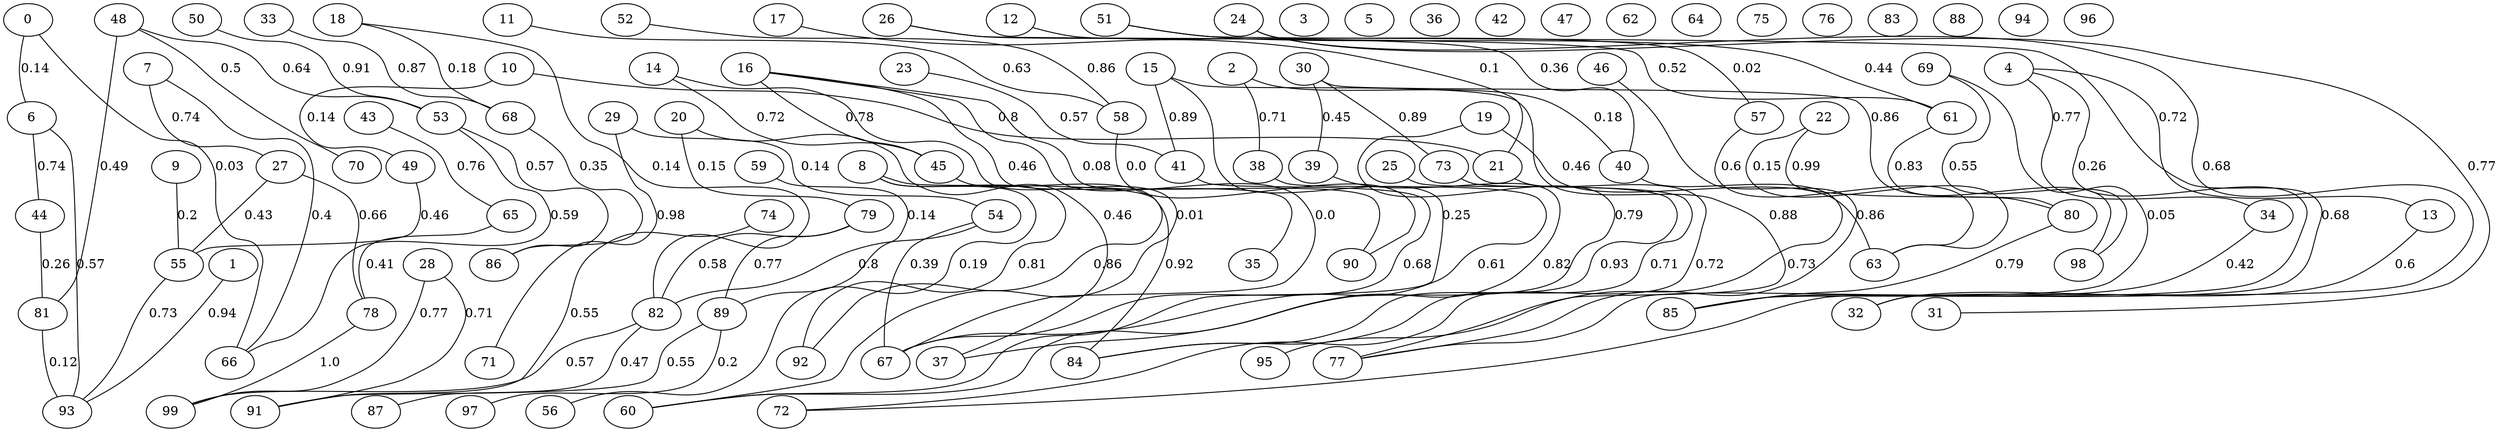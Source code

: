 strict graph  {
0;
1;
2;
3;
4;
5;
6;
7;
8;
9;
10;
11;
12;
13;
14;
15;
16;
17;
18;
19;
20;
21;
22;
23;
24;
25;
26;
27;
28;
29;
30;
31;
32;
33;
34;
35;
36;
37;
38;
39;
40;
41;
42;
43;
44;
45;
46;
47;
48;
49;
50;
51;
52;
53;
54;
55;
56;
57;
58;
59;
60;
61;
62;
63;
64;
65;
66;
67;
68;
69;
70;
71;
72;
73;
74;
75;
76;
77;
78;
79;
80;
81;
82;
83;
84;
85;
86;
87;
88;
89;
90;
91;
92;
93;
94;
95;
96;
97;
98;
99;
0 -- 6  [label="0.14", weight="0.1378843865479209"];
0 -- 66  [label="0.03", weight="0.030402091578684787"];
1 -- 93  [label="0.94", weight="0.9366289747610614"];
2 -- 38  [label="0.71", weight="0.71330798165551"];
2 -- 40  [label="0.18", weight="0.18493350172564538"];
4 -- 13  [label="0.72", weight="0.7217814061840847"];
4 -- 34  [label="0.77", weight="0.7728221898221701"];
4 -- 85  [label="0.26", weight="0.26161666779282833"];
6 -- 44  [label="0.74", weight="0.7407718098927929"];
6 -- 93  [label="0.57", weight="0.5658189659100995"];
7 -- 27  [label="0.74", weight="0.7369459572358439"];
7 -- 66  [label="0.4", weight="0.3976691571388562"];
8 -- 56  [label="0.19", weight="0.19406560418863772"];
8 -- 84  [label="0.92", weight="0.9247331419721241"];
8 -- 92  [label="0.81", weight="0.8132236558228365"];
9 -- 55  [label="0.2", weight="0.2001893723319419"];
10 -- 21  [label="0.8", weight="0.7963270455118833"];
10 -- 49  [label="0.14", weight="0.13626878585403235"];
11 -- 58  [label="0.63", weight="0.633773367637679"];
12 -- 57  [label="0.02", weight="0.018005983593660124"];
13 -- 32  [label="0.6", weight="0.5982545686883132"];
14 -- 45  [label="0.72", weight="0.7249512813837337"];
14 -- 60  [label="0.01", weight="0.008850348653239859"];
15 -- 41  [label="0.89", weight="0.88794146195949"];
15 -- 60  [label="0.25", weight="0.24728969116938715"];
15 -- 77  [label="0.88", weight="0.8796417518764285"];
16 -- 35  [label="0.46", weight="0.4550744443426067"];
16 -- 45  [label="0.78", weight="0.7766339569225803"];
16 -- 67  [label="0.0", weight="0.0016841300381341684"];
16 -- 90  [label="0.08", weight="0.08240514099571328"];
17 -- 21  [label="0.1", weight="0.10018060370643733"];
18 -- 68  [label="0.18", weight="0.18217561267711846"];
18 -- 82  [label="0.14", weight="0.13545969542697012"];
19 -- 37  [label="0.79", weight="0.7870197065908074"];
19 -- 63  [label="0.46", weight="0.4648661246919529"];
20 -- 37  [label="0.46", weight="0.45932204337017546"];
20 -- 79  [label="0.15", weight="0.1474794602512015"];
21 -- 72  [label="0.72", weight="0.7244146607497609"];
22 -- 63  [label="0.15", weight="0.14857758701769141"];
22 -- 80  [label="0.99", weight="0.990516918205927"];
23 -- 41  [label="0.57", weight="0.570764505150181"];
24 -- 31  [label="0.77", weight="0.7671840572948836"];
24 -- 32  [label="0.68", weight="0.6804424640046173"];
25 -- 84  [label="0.93", weight="0.9336418655359323"];
26 -- 40  [label="0.36", weight="0.35726613457791734"];
26 -- 61  [label="0.52", weight="0.5161775256958667"];
27 -- 55  [label="0.43", weight="0.43482486013879174"];
27 -- 78  [label="0.66", weight="0.6587991447800972"];
28 -- 91  [label="0.71", weight="0.7069223000824411"];
28 -- 99  [label="0.77", weight="0.7660694993302753"];
29 -- 54  [label="0.14", weight="0.1398692971166372"];
29 -- 71  [label="0.98", weight="0.9758479360803054"];
30 -- 39  [label="0.45", weight="0.44612289729988464"];
30 -- 73  [label="0.89", weight="0.885138440340694"];
30 -- 80  [label="0.86", weight="0.8600326935232977"];
33 -- 68  [label="0.87", weight="0.8710023671776375"];
34 -- 85  [label="0.42", weight="0.41918376259222767"];
38 -- 67  [label="0.61", weight="0.6060969486469074"];
39 -- 60  [label="0.82", weight="0.8170832870907438"];
40 -- 95  [label="0.73", weight="0.7304839347936484"];
41 -- 67  [label="0.68", weight="0.6755861961273326"];
43 -- 65  [label="0.76", weight="0.7584575725360989"];
44 -- 81  [label="0.26", weight="0.2580770103696639"];
45 -- 92  [label="0.86", weight="0.8551505566853587"];
46 -- 77  [label="0.86", weight="0.8639931871055934"];
48 -- 53  [label="0.64", weight="0.6428824842918925"];
48 -- 70  [label="0.5", weight="0.499592022745199"];
48 -- 81  [label="0.49", weight="0.49107601305387283"];
49 -- 55  [label="0.46", weight="0.4562316780359318"];
50 -- 53  [label="0.91", weight="0.9108970378774806"];
51 -- 61  [label="0.44", weight="0.4404111564457195"];
51 -- 72  [label="0.68", weight="0.6798848961044037"];
52 -- 58  [label="0.86", weight="0.8617416722059786"];
53 -- 66  [label="0.59", weight="0.5921921027103176"];
53 -- 86  [label="0.57", weight="0.567921728163802"];
54 -- 67  [label="0.39", weight="0.39160180177647874"];
54 -- 82  [label="0.8", weight="0.8015447425716383"];
55 -- 93  [label="0.73", weight="0.7266775733914115"];
57 -- 63  [label="0.6", weight="0.6015498008680563"];
58 -- 90  [label="0.0", weight="0.0007560153599310837"];
59 -- 89  [label="0.14", weight="0.13726622115568154"];
61 -- 98  [label="0.83", weight="0.8349284350297784"];
65 -- 78  [label="0.41", weight="0.41245364532857753"];
68 -- 86  [label="0.35", weight="0.34609017723797364"];
69 -- 77  [label="0.05", weight="0.05421508666992314"];
69 -- 98  [label="0.55", weight="0.5534087073297778"];
73 -- 84  [label="0.71", weight="0.7081277604658318"];
74 -- 91  [label="0.55", weight="0.5536649528309353"];
78 -- 99  [label="1.0", weight="0.9981209914600191"];
79 -- 82  [label="0.58", weight="0.5777787843944935"];
79 -- 89  [label="0.77", weight="0.7747133823837629"];
80 -- 85  [label="0.79", weight="0.7908100840410316"];
81 -- 93  [label="0.12", weight="0.11695857221411898"];
82 -- 87  [label="0.47", weight="0.47153578523893735"];
82 -- 99  [label="0.57", weight="0.5675132432288753"];
89 -- 91  [label="0.55", weight="0.5519720707451224"];
89 -- 97  [label="0.2", weight="0.1973142817012561"];
}
